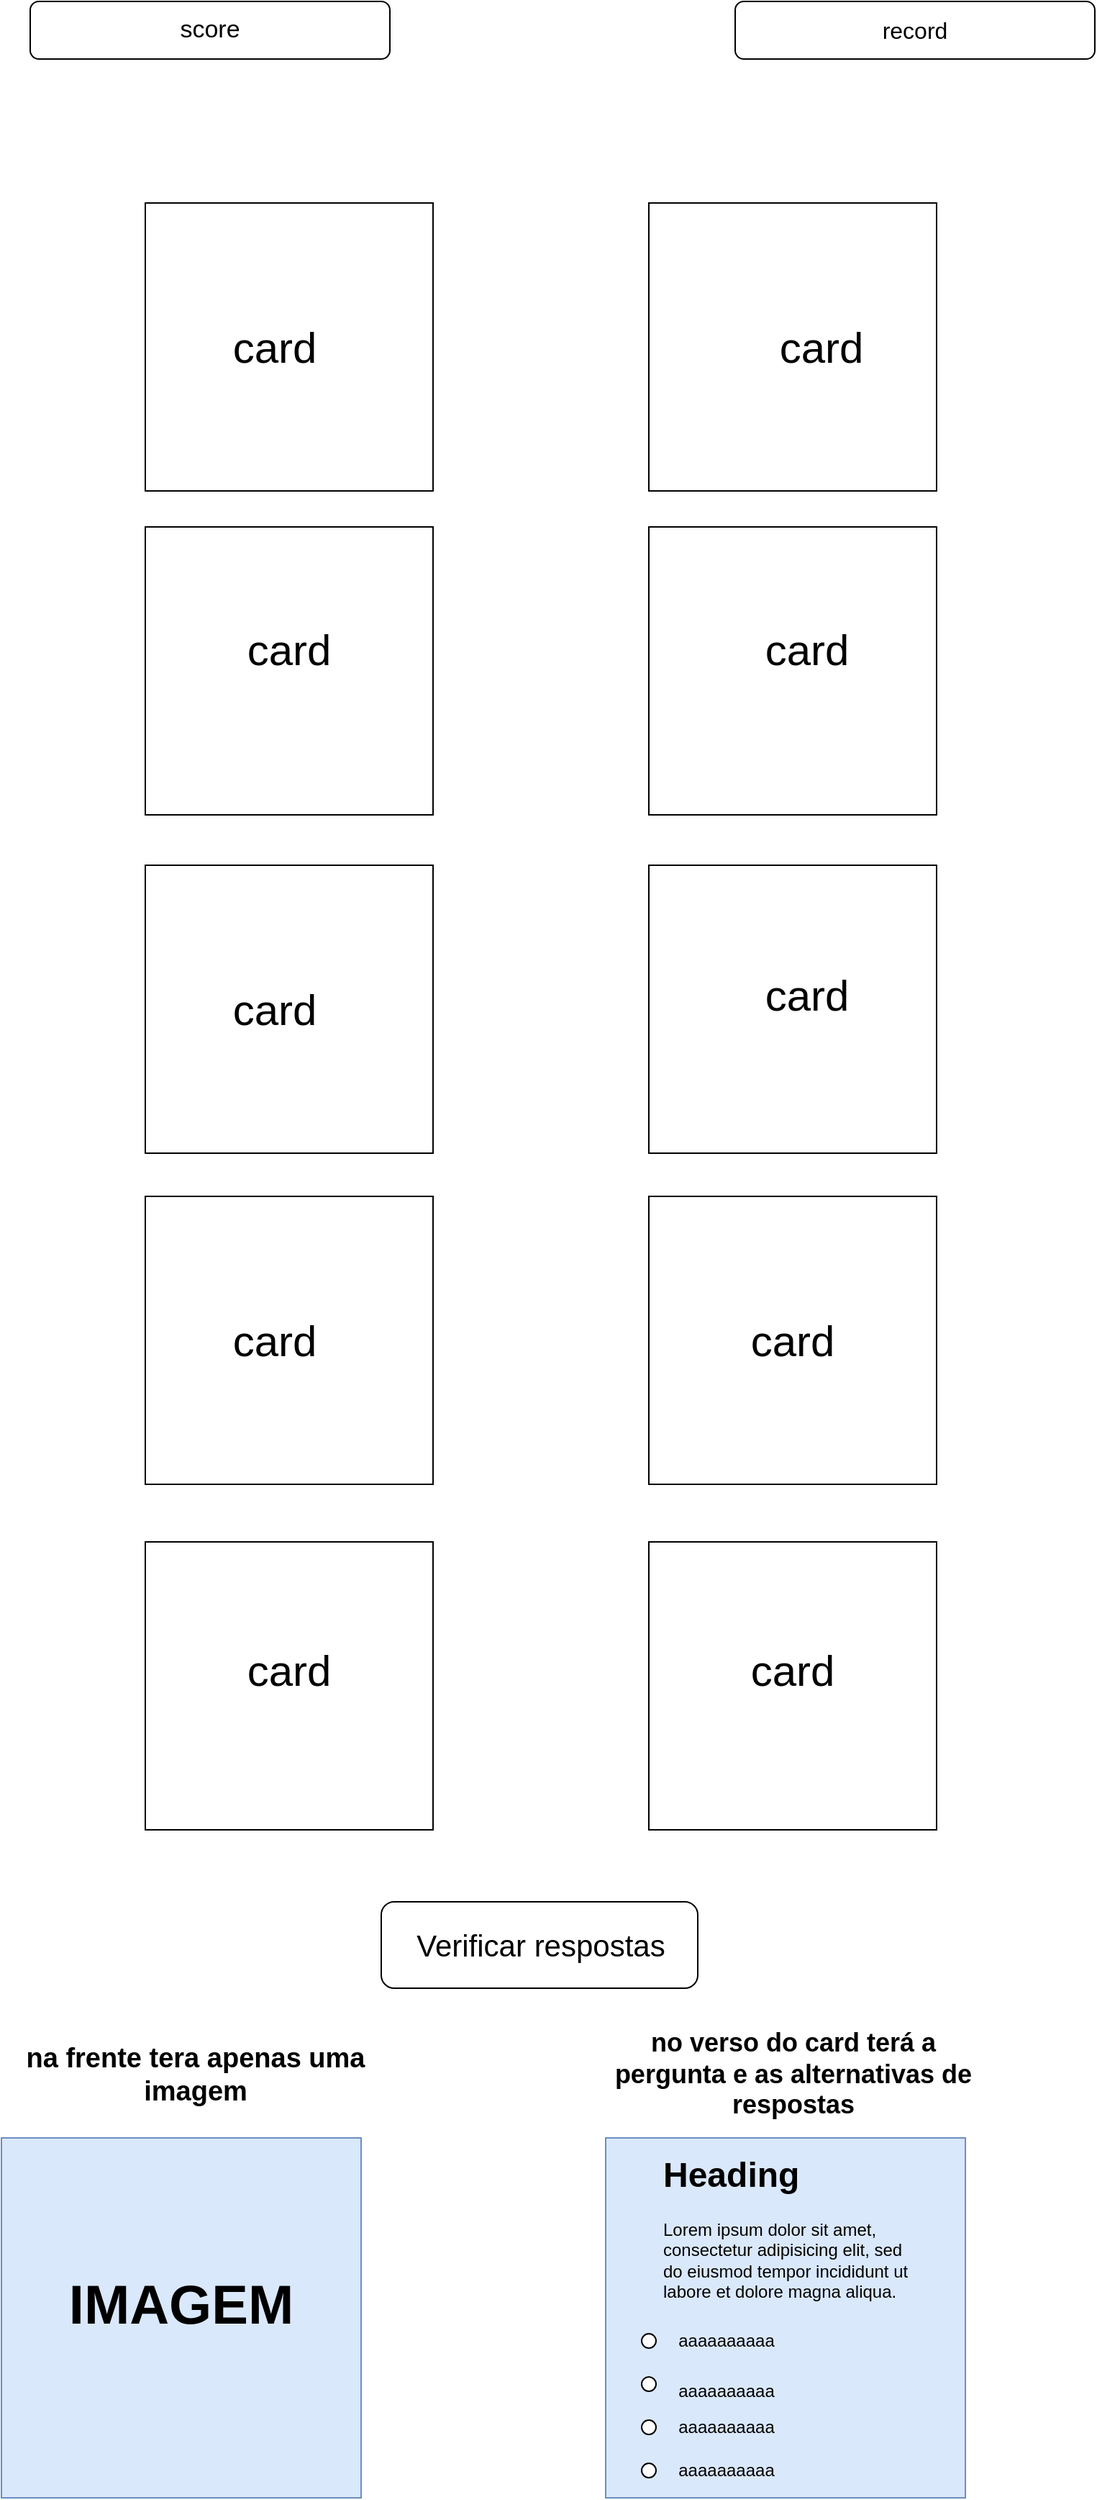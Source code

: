 <mxfile version="14.2.4" type="github"><diagram id="_qHKawi2Ou5OVMxD_WaF" name="Page-1"><mxGraphModel dx="868" dy="482" grid="1" gridSize="10" guides="1" tooltips="1" connect="1" arrows="1" fold="1" page="1" pageScale="1" pageWidth="827" pageHeight="1169" math="0" shadow="0"><root><mxCell id="0"/><mxCell id="1" parent="0"/><mxCell id="S7MrDT92NPoVanyHEUu7-1" value="" style="whiteSpace=wrap;html=1;aspect=fixed;" vertex="1" parent="1"><mxGeometry x="140" y="160" width="200" height="200" as="geometry"/></mxCell><mxCell id="S7MrDT92NPoVanyHEUu7-2" value="" style="whiteSpace=wrap;html=1;aspect=fixed;" vertex="1" parent="1"><mxGeometry x="140" y="620" width="200" height="200" as="geometry"/></mxCell><mxCell id="S7MrDT92NPoVanyHEUu7-3" value="" style="whiteSpace=wrap;html=1;aspect=fixed;" vertex="1" parent="1"><mxGeometry x="140" y="850" width="200" height="200" as="geometry"/></mxCell><mxCell id="S7MrDT92NPoVanyHEUu7-4" value="" style="whiteSpace=wrap;html=1;aspect=fixed;" vertex="1" parent="1"><mxGeometry x="490" y="620" width="200" height="200" as="geometry"/></mxCell><mxCell id="S7MrDT92NPoVanyHEUu7-5" value="" style="whiteSpace=wrap;html=1;aspect=fixed;" vertex="1" parent="1"><mxGeometry x="490" y="385" width="200" height="200" as="geometry"/></mxCell><mxCell id="S7MrDT92NPoVanyHEUu7-6" value="" style="whiteSpace=wrap;html=1;aspect=fixed;" vertex="1" parent="1"><mxGeometry x="140" y="385" width="200" height="200" as="geometry"/></mxCell><mxCell id="S7MrDT92NPoVanyHEUu7-7" value="" style="whiteSpace=wrap;html=1;aspect=fixed;" vertex="1" parent="1"><mxGeometry x="490" y="160" width="200" height="200" as="geometry"/></mxCell><mxCell id="S7MrDT92NPoVanyHEUu7-8" value="" style="whiteSpace=wrap;html=1;aspect=fixed;" vertex="1" parent="1"><mxGeometry x="490" y="850" width="200" height="200" as="geometry"/></mxCell><mxCell id="S7MrDT92NPoVanyHEUu7-9" value="" style="whiteSpace=wrap;html=1;aspect=fixed;" vertex="1" parent="1"><mxGeometry x="140" y="1090" width="200" height="200" as="geometry"/></mxCell><mxCell id="S7MrDT92NPoVanyHEUu7-10" value="" style="whiteSpace=wrap;html=1;aspect=fixed;" vertex="1" parent="1"><mxGeometry x="490" y="1090" width="200" height="200" as="geometry"/></mxCell><mxCell id="S7MrDT92NPoVanyHEUu7-11" value="" style="rounded=1;whiteSpace=wrap;html=1;" vertex="1" parent="1"><mxGeometry x="304" y="1340" width="220" height="60" as="geometry"/></mxCell><mxCell id="S7MrDT92NPoVanyHEUu7-12" value="&lt;font style=&quot;font-size: 21px&quot;&gt;Verificar respostas&lt;/font&gt;" style="text;html=1;strokeColor=none;fillColor=none;align=center;verticalAlign=middle;whiteSpace=wrap;rounded=0;" vertex="1" parent="1"><mxGeometry x="300" y="1360" width="230" height="20" as="geometry"/></mxCell><mxCell id="S7MrDT92NPoVanyHEUu7-13" value="&lt;font style=&quot;font-size: 30px&quot;&gt;card&lt;/font&gt;" style="text;html=1;strokeColor=none;fillColor=none;align=center;verticalAlign=middle;whiteSpace=wrap;rounded=0;" vertex="1" parent="1"><mxGeometry x="220" y="1169" width="40" height="20" as="geometry"/></mxCell><mxCell id="S7MrDT92NPoVanyHEUu7-14" value="&lt;font style=&quot;font-size: 30px&quot;&gt;card&lt;/font&gt;" style="text;html=1;strokeColor=none;fillColor=none;align=center;verticalAlign=middle;whiteSpace=wrap;rounded=0;" vertex="1" parent="1"><mxGeometry x="570" y="1169" width="40" height="20" as="geometry"/></mxCell><mxCell id="S7MrDT92NPoVanyHEUu7-15" value="&lt;font style=&quot;font-size: 30px&quot;&gt;card&lt;/font&gt;" style="text;html=1;strokeColor=none;fillColor=none;align=center;verticalAlign=middle;whiteSpace=wrap;rounded=0;" vertex="1" parent="1"><mxGeometry x="210" y="940" width="40" height="20" as="geometry"/></mxCell><mxCell id="S7MrDT92NPoVanyHEUu7-16" value="&lt;font style=&quot;font-size: 30px&quot;&gt;card&lt;/font&gt;" style="text;html=1;strokeColor=none;fillColor=none;align=center;verticalAlign=middle;whiteSpace=wrap;rounded=0;" vertex="1" parent="1"><mxGeometry x="570" y="940" width="40" height="20" as="geometry"/></mxCell><mxCell id="S7MrDT92NPoVanyHEUu7-17" value="&lt;font style=&quot;font-size: 30px&quot;&gt;card&lt;/font&gt;" style="text;html=1;strokeColor=none;fillColor=none;align=center;verticalAlign=middle;whiteSpace=wrap;rounded=0;" vertex="1" parent="1"><mxGeometry x="210" y="710" width="40" height="20" as="geometry"/></mxCell><mxCell id="S7MrDT92NPoVanyHEUu7-18" value="&lt;font style=&quot;font-size: 30px&quot;&gt;card&lt;/font&gt;" style="text;html=1;strokeColor=none;fillColor=none;align=center;verticalAlign=middle;whiteSpace=wrap;rounded=0;" vertex="1" parent="1"><mxGeometry x="580" y="700" width="40" height="20" as="geometry"/></mxCell><mxCell id="S7MrDT92NPoVanyHEUu7-19" value="&lt;font style=&quot;font-size: 30px&quot;&gt;card&lt;/font&gt;" style="text;html=1;strokeColor=none;fillColor=none;align=center;verticalAlign=middle;whiteSpace=wrap;rounded=0;" vertex="1" parent="1"><mxGeometry x="220" y="460" width="40" height="20" as="geometry"/></mxCell><mxCell id="S7MrDT92NPoVanyHEUu7-20" value="&lt;font style=&quot;font-size: 30px&quot;&gt;card&lt;/font&gt;" style="text;html=1;strokeColor=none;fillColor=none;align=center;verticalAlign=middle;whiteSpace=wrap;rounded=0;" vertex="1" parent="1"><mxGeometry x="580" y="460" width="40" height="20" as="geometry"/></mxCell><mxCell id="S7MrDT92NPoVanyHEUu7-21" value="&lt;font style=&quot;font-size: 30px&quot;&gt;card&lt;/font&gt;" style="text;html=1;strokeColor=none;fillColor=none;align=center;verticalAlign=middle;whiteSpace=wrap;rounded=0;" vertex="1" parent="1"><mxGeometry x="210" y="250" width="40" height="20" as="geometry"/></mxCell><mxCell id="S7MrDT92NPoVanyHEUu7-22" value="&lt;font style=&quot;font-size: 30px&quot;&gt;card&lt;/font&gt;" style="text;html=1;strokeColor=none;fillColor=none;align=center;verticalAlign=middle;whiteSpace=wrap;rounded=0;" vertex="1" parent="1"><mxGeometry x="590" y="250" width="40" height="20" as="geometry"/></mxCell><mxCell id="S7MrDT92NPoVanyHEUu7-23" value="" style="rounded=1;whiteSpace=wrap;html=1;" vertex="1" parent="1"><mxGeometry x="60" y="20" width="250" height="40" as="geometry"/></mxCell><mxCell id="S7MrDT92NPoVanyHEUu7-24" value="" style="rounded=1;whiteSpace=wrap;html=1;" vertex="1" parent="1"><mxGeometry x="550" y="20" width="250" height="40" as="geometry"/></mxCell><mxCell id="S7MrDT92NPoVanyHEUu7-25" value="&lt;font style=&quot;font-size: 17px&quot;&gt;score&lt;/font&gt;" style="text;html=1;strokeColor=none;fillColor=none;align=center;verticalAlign=middle;whiteSpace=wrap;rounded=0;" vertex="1" parent="1"><mxGeometry x="165" y="30" width="40" height="20" as="geometry"/></mxCell><mxCell id="S7MrDT92NPoVanyHEUu7-26" value="&lt;font style=&quot;font-size: 16px&quot;&gt;record&lt;/font&gt;" style="text;html=1;strokeColor=none;fillColor=none;align=center;verticalAlign=middle;whiteSpace=wrap;rounded=0;" vertex="1" parent="1"><mxGeometry x="655" y="30" width="40" height="20" as="geometry"/></mxCell><mxCell id="S7MrDT92NPoVanyHEUu7-27" value="" style="whiteSpace=wrap;html=1;aspect=fixed;fillColor=#dae8fc;strokeColor=#6c8ebf;" vertex="1" parent="1"><mxGeometry x="40" y="1504" width="250" height="250" as="geometry"/></mxCell><mxCell id="S7MrDT92NPoVanyHEUu7-28" value="" style="whiteSpace=wrap;html=1;aspect=fixed;fillColor=#dae8fc;strokeColor=#6c8ebf;" vertex="1" parent="1"><mxGeometry x="460" y="1504" width="250" height="250" as="geometry"/></mxCell><mxCell id="S7MrDT92NPoVanyHEUu7-29" value="&lt;h1&gt;Heading&lt;/h1&gt;&lt;p&gt;Lorem ipsum dolor sit amet, consectetur adipisicing elit, sed do eiusmod tempor incididunt ut labore et dolore magna aliqua.&lt;/p&gt;" style="text;html=1;strokeColor=none;fillColor=none;spacing=5;spacingTop=-20;whiteSpace=wrap;overflow=hidden;rounded=0;" vertex="1" parent="1"><mxGeometry x="495" y="1510" width="190" height="120" as="geometry"/></mxCell><mxCell id="S7MrDT92NPoVanyHEUu7-30" value="" style="ellipse;whiteSpace=wrap;html=1;aspect=fixed;" vertex="1" parent="1"><mxGeometry x="485" y="1730" width="10" height="10" as="geometry"/></mxCell><mxCell id="S7MrDT92NPoVanyHEUu7-31" value="" style="ellipse;whiteSpace=wrap;html=1;aspect=fixed;" vertex="1" parent="1"><mxGeometry x="485" y="1700" width="10" height="10" as="geometry"/></mxCell><mxCell id="S7MrDT92NPoVanyHEUu7-32" value="" style="ellipse;whiteSpace=wrap;html=1;aspect=fixed;" vertex="1" parent="1"><mxGeometry x="485" y="1640" width="10" height="10" as="geometry"/></mxCell><mxCell id="S7MrDT92NPoVanyHEUu7-33" value="" style="ellipse;whiteSpace=wrap;html=1;aspect=fixed;" vertex="1" parent="1"><mxGeometry x="485" y="1670" width="10" height="10" as="geometry"/></mxCell><mxCell id="S7MrDT92NPoVanyHEUu7-38" value="aaaaaaaaaa&lt;span style=&quot;color: rgba(0 , 0 , 0 , 0) ; font-family: monospace ; font-size: 0px&quot;&gt;%3CmxGraphModel%3E%3Croot%3E%3CmxCell%20id%3D%220%22%2F%3E%3CmxCell%20id%3D%221%22%20parent%3D%220%22%2F%3E%3CmxCell%20id%3D%222%22%20style%3D%22edgeStyle%3DorthogonalEdgeStyle%3Brounded%3D0%3BorthogonalLoop%3D1%3BjettySize%3Dauto%3Bhtml%3D1%3BexitX%3D0%3BexitY%3D0.5%3BexitDx%3D0%3BexitDy%3D0%3B%22%20edge%3D%221%22%20parent%3D%221%22%3E%3CmxGeometry%20relative%3D%221%22%20as%3D%22geometry%22%3E%3CmxPoint%20x%3D%22420%22%20y%3D%221660%22%20as%3D%22targetPoint%22%2F%3E%3CmxPoint%20x%3D%22350%22%20y%3D%221705%22%20as%3D%22sourcePoint%22%2F%3E%3C%2FmxGeometry%3E%3C%2FmxCell%3E%3C%2Froot%3E%3C%2FmxGraphModel%3E&lt;/span&gt;" style="text;html=1;strokeColor=none;fillColor=none;align=center;verticalAlign=middle;whiteSpace=wrap;rounded=0;" vertex="1" parent="1"><mxGeometry x="524" y="1635" width="40" height="20" as="geometry"/></mxCell><mxCell id="S7MrDT92NPoVanyHEUu7-40" value="aaaaaaaaaa&lt;span style=&quot;color: rgba(0 , 0 , 0 , 0) ; font-family: monospace ; font-size: 0px&quot;&gt;%3CmxGraphModel%3E%3Croot%3E%3CmxCell%20id%3D%220%22%2F%3E%3CmxCell%20id%3D%221%22%20parent%3D%220%22%2F%3E%3CmxCell%20id%3D%222%22%20style%3D%22edgeStyle%3DorthogonalEdgeStyle%3Brounded%3D0%3BorthogonalLoop%3D1%3BjettySize%3Dauto%3Bhtml%3D1%3BexitX%3D0%3BexitY%3D0.5%3BexitDx%3D0%3BexitDy%3D0%3B%22%20edge%3D%221%22%20parent%3D%221%22%3E%3CmxGeometry%20relative%3D%221%22%20as%3D%22geometry%22%3E%3CmxPoint%20x%3D%22420%22%20y%3D%221660%22%20as%3D%22targetPoint%22%2F%3E%3CmxPoint%20x%3D%22350%22%20y%3D%221705%22%20as%3D%22sourcePoint%22%2F%3E%3C%2FmxGeometry%3E%3C%2FmxCell%3E%3C%2Froot%3E%3C%2FmxGraphModel%3E&lt;/span&gt;" style="text;html=1;strokeColor=none;fillColor=none;align=center;verticalAlign=middle;whiteSpace=wrap;rounded=0;" vertex="1" parent="1"><mxGeometry x="524" y="1695" width="40" height="20" as="geometry"/></mxCell><mxCell id="S7MrDT92NPoVanyHEUu7-41" value="aaaaaaaaaa&lt;span style=&quot;color: rgba(0 , 0 , 0 , 0) ; font-family: monospace ; font-size: 0px&quot;&gt;%3CmxGraphModel%3E%3Croot%3E%3CmxCell%20id%3D%220%22%2F%3E%3CmxCell%20id%3D%221%22%20parent%3D%220%22%2F%3E%3CmxCell%20id%3D%222%22%20style%3D%22edgeStyle%3DorthogonalEdgeStyle%3Brounded%3D0%3BorthogonalLoop%3D1%3BjettySize%3Dauto%3Bhtml%3D1%3BexitX%3D0%3BexitY%3D0.5%3BexitDx%3D0%3BexitDy%3D0%3B%22%20edge%3D%221%22%20parent%3D%221%22%3E%3CmxGeometry%20relative%3D%221%22%20as%3D%22geometry%22%3E%3CmxPoint%20x%3D%22420%22%20y%3D%221660%22%20as%3D%22targetPoint%22%2F%3E%3CmxPoint%20x%3D%22350%22%20y%3D%221705%22%20as%3D%22sourcePoint%22%2F%3E%3C%2FmxGeometry%3E%3C%2FmxCell%3E%3C%2Froot%3E%3C%2FmxGraphModel%3E&lt;/span&gt;" style="text;html=1;strokeColor=none;fillColor=none;align=center;verticalAlign=middle;whiteSpace=wrap;rounded=0;" vertex="1" parent="1"><mxGeometry x="524" y="1725" width="40" height="20" as="geometry"/></mxCell><mxCell id="S7MrDT92NPoVanyHEUu7-42" value="aaaaaaaaaa&lt;span style=&quot;color: rgba(0 , 0 , 0 , 0) ; font-family: monospace ; font-size: 0px&quot;&gt;%3CmxGraphModel%3E%3Croot%3E%3CmxCell%20id%3D%220%22%2F%3E%3CmxCell%20id%3D%221%22%20parent%3D%220%22%2F%3E%3CmxCell%20id%3D%222%22%20style%3D%22edgeStyle%3DorthogonalEdgeStyle%3Brounded%3D0%3BorthogonalLoop%3D1%3BjettySize%3Dauto%3Bhtml%3D1%3BexitX%3D0%3BexitY%3D0.5%3BexitDx%3D0%3BexitDy%3D0%3B%22%20edge%3D%221%22%20parent%3D%221%22%3E%3CmxGeometry%20relative%3D%221%22%20as%3D%22geometry%22%3E%3CmxPoint%20x%3D%22420%22%20y%3D%221660%22%20as%3D%22targetPoint%22%2F%3E%3CmxPoint%20x%3D%22350%22%20y%3D%221705%22%20as%3D%22sourcePoint%22%2F%3E%3C%2FmxGeometry%3E%3C%2FmxCell%3E%3C%2Froot%3E%3C%2FmxGraphModel%3E&lt;/span&gt;" style="text;html=1;strokeColor=none;fillColor=none;align=center;verticalAlign=middle;whiteSpace=wrap;rounded=0;" vertex="1" parent="1"><mxGeometry x="524" y="1670" width="40" height="20" as="geometry"/></mxCell><mxCell id="S7MrDT92NPoVanyHEUu7-43" value="&lt;b&gt;&lt;font style=&quot;font-size: 38px&quot;&gt;IMAGEM&lt;/font&gt;&lt;/b&gt;" style="text;html=1;strokeColor=none;fillColor=none;align=center;verticalAlign=middle;whiteSpace=wrap;rounded=0;" vertex="1" parent="1"><mxGeometry x="145" y="1610" width="40" height="20" as="geometry"/></mxCell><mxCell id="S7MrDT92NPoVanyHEUu7-44" value="&lt;font size=&quot;1&quot;&gt;&lt;b style=&quot;font-size: 18px&quot;&gt;no verso do card terá a pergunta e as alternativas de respostas&lt;/b&gt;&lt;/font&gt;" style="text;html=1;strokeColor=none;fillColor=none;align=center;verticalAlign=middle;whiteSpace=wrap;rounded=0;" vertex="1" parent="1"><mxGeometry x="452.5" y="1430" width="275" height="60" as="geometry"/></mxCell><mxCell id="S7MrDT92NPoVanyHEUu7-45" value="&lt;font style=&quot;font-size: 19px&quot;&gt;&lt;b&gt;na frente tera apenas uma imagem&lt;/b&gt;&lt;/font&gt;" style="text;html=1;strokeColor=none;fillColor=none;align=center;verticalAlign=middle;whiteSpace=wrap;rounded=0;" vertex="1" parent="1"><mxGeometry x="50" y="1450" width="250" height="20" as="geometry"/></mxCell></root></mxGraphModel></diagram></mxfile>